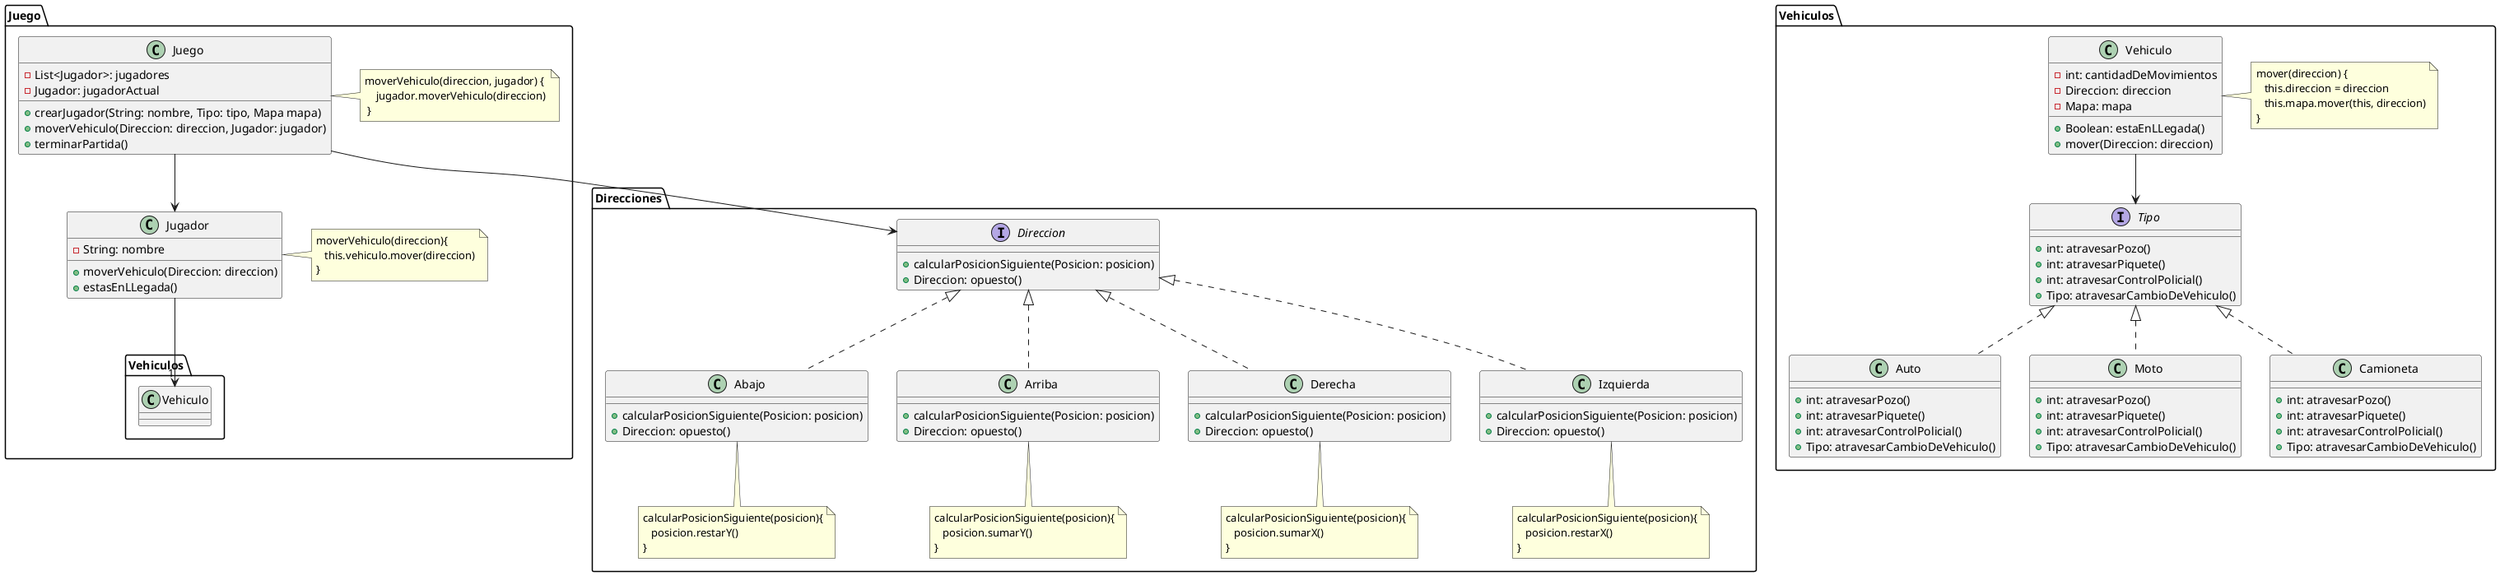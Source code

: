 @startuml

namespace Juego {
    class Juego {
        -List<Jugador>: jugadores
        -Jugador: jugadorActual
        +crearJugador(String: nombre, Tipo: tipo, Mapa mapa)
        +moverVehiculo(Direccion: direccion, Jugador: jugador)
        +terminarPartida()
    }
    note right of Juego: moverVehiculo(direccion, jugador) { \n    jugador.moverVehiculo(direccion)\n }
    class Jugador {
        -String: nombre
        +moverVehiculo(Direccion: direccion)
        +estasEnLLegada()
    }
    Jugador --> "1" Vehiculos.Vehiculo
    note right of Jugador: moverVehiculo(direccion){\n   this.vehiculo.mover(direccion)\n}
    Juego --> Jugador
}

namespace Vehiculos {
    class Vehiculo {
        -int: cantidadDeMovimientos
        -Direccion: direccion
        -Mapa: mapa
        +Boolean: estaEnLLegada()
        +mover(Direccion: direccion)
    }
    Vehiculo --> Tipo
    note right of Vehiculo: mover(direccion) {\n   this.direccion = direccion\n   this.mapa.mover(this, direccion)\n}

    interface Tipo {
        +int: atravesarPozo()
        +int: atravesarPiquete()
        +int: atravesarControlPolicial()
        +Tipo: atravesarCambioDeVehiculo()
    }
    class Auto {
        +int: atravesarPozo()
        +int: atravesarPiquete()
        +int: atravesarControlPolicial()
        +Tipo: atravesarCambioDeVehiculo()
    }
    class Auto implements Tipo
    class Moto {
        +int: atravesarPozo()
        +int: atravesarPiquete()
        +int: atravesarControlPolicial()
        +Tipo: atravesarCambioDeVehiculo()
    }
    class Moto implements Tipo
    class Camioneta {
        +int: atravesarPozo()
        +int: atravesarPiquete()
        +int: atravesarControlPolicial()
        +Tipo: atravesarCambioDeVehiculo()
    }
    class Camioneta implements Tipo
}
namespace Direcciones {
    interface Direccion {
        +calcularPosicionSiguiente(Posicion: posicion)
        +Direccion: opuesto()
    }
    Juego.Juego --> Direcciones.Direccion
    class Abajo {
        +calcularPosicionSiguiente(Posicion: posicion)
        +Direccion: opuesto()
    }
    class Abajo implements Direccion
    note bottom of Abajo: calcularPosicionSiguiente(posicion){\n   posicion.restarY()\n}
    class Arriba {
        +calcularPosicionSiguiente(Posicion: posicion)
        +Direccion: opuesto()
    }
    class Arriba implements Direccion
    note bottom of Arriba: calcularPosicionSiguiente(posicion){\n   posicion.sumarY()\n}
    class Derecha {
        +calcularPosicionSiguiente(Posicion: posicion)
        +Direccion: opuesto()
    }
    class Derecha implements Direccion
    note bottom of Derecha: calcularPosicionSiguiente(posicion){\n   posicion.sumarX()\n}
    class Izquierda {
        +calcularPosicionSiguiente(Posicion: posicion)
        +Direccion: opuesto()
    }
    class Izquierda implements Direccion
    note bottom of Izquierda: calcularPosicionSiguiente(posicion){\n   posicion.restarX()\n}
}

@enduml
